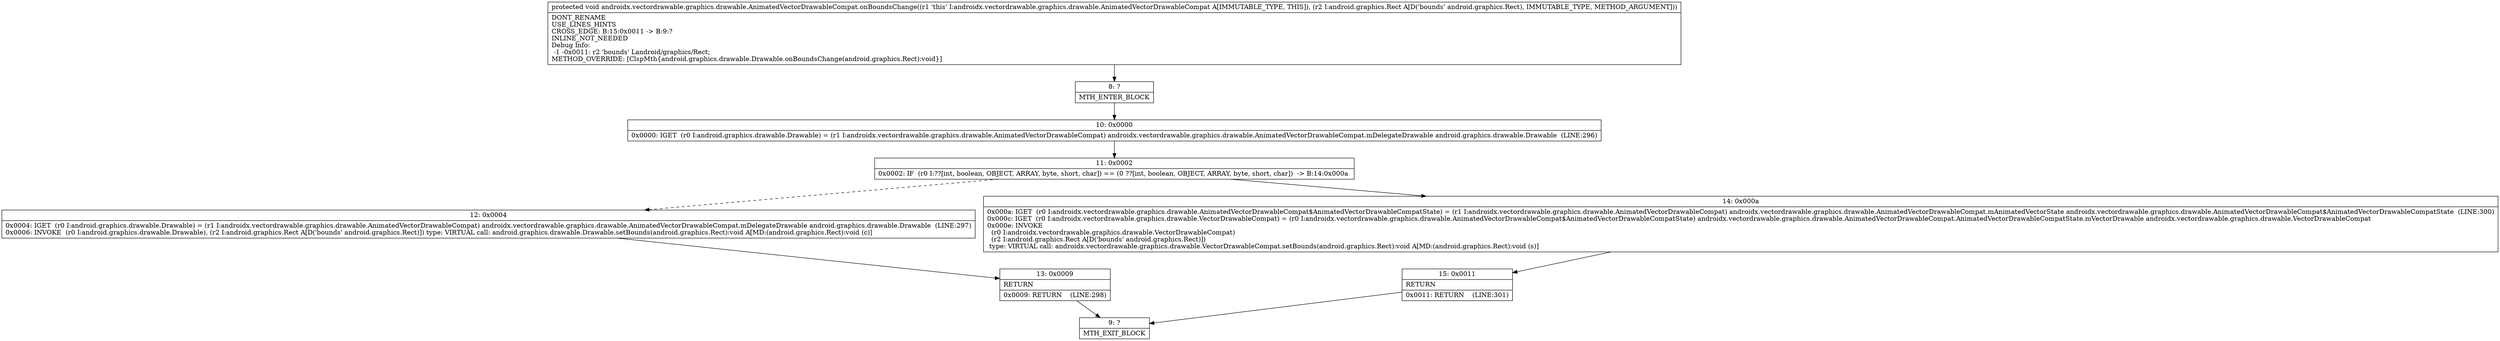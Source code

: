 digraph "CFG forandroidx.vectordrawable.graphics.drawable.AnimatedVectorDrawableCompat.onBoundsChange(Landroid\/graphics\/Rect;)V" {
Node_8 [shape=record,label="{8\:\ ?|MTH_ENTER_BLOCK\l}"];
Node_10 [shape=record,label="{10\:\ 0x0000|0x0000: IGET  (r0 I:android.graphics.drawable.Drawable) = (r1 I:androidx.vectordrawable.graphics.drawable.AnimatedVectorDrawableCompat) androidx.vectordrawable.graphics.drawable.AnimatedVectorDrawableCompat.mDelegateDrawable android.graphics.drawable.Drawable  (LINE:296)\l}"];
Node_11 [shape=record,label="{11\:\ 0x0002|0x0002: IF  (r0 I:??[int, boolean, OBJECT, ARRAY, byte, short, char]) == (0 ??[int, boolean, OBJECT, ARRAY, byte, short, char])  \-\> B:14:0x000a \l}"];
Node_12 [shape=record,label="{12\:\ 0x0004|0x0004: IGET  (r0 I:android.graphics.drawable.Drawable) = (r1 I:androidx.vectordrawable.graphics.drawable.AnimatedVectorDrawableCompat) androidx.vectordrawable.graphics.drawable.AnimatedVectorDrawableCompat.mDelegateDrawable android.graphics.drawable.Drawable  (LINE:297)\l0x0006: INVOKE  (r0 I:android.graphics.drawable.Drawable), (r2 I:android.graphics.Rect A[D('bounds' android.graphics.Rect)]) type: VIRTUAL call: android.graphics.drawable.Drawable.setBounds(android.graphics.Rect):void A[MD:(android.graphics.Rect):void (c)]\l}"];
Node_13 [shape=record,label="{13\:\ 0x0009|RETURN\l|0x0009: RETURN    (LINE:298)\l}"];
Node_9 [shape=record,label="{9\:\ ?|MTH_EXIT_BLOCK\l}"];
Node_14 [shape=record,label="{14\:\ 0x000a|0x000a: IGET  (r0 I:androidx.vectordrawable.graphics.drawable.AnimatedVectorDrawableCompat$AnimatedVectorDrawableCompatState) = (r1 I:androidx.vectordrawable.graphics.drawable.AnimatedVectorDrawableCompat) androidx.vectordrawable.graphics.drawable.AnimatedVectorDrawableCompat.mAnimatedVectorState androidx.vectordrawable.graphics.drawable.AnimatedVectorDrawableCompat$AnimatedVectorDrawableCompatState  (LINE:300)\l0x000c: IGET  (r0 I:androidx.vectordrawable.graphics.drawable.VectorDrawableCompat) = (r0 I:androidx.vectordrawable.graphics.drawable.AnimatedVectorDrawableCompat$AnimatedVectorDrawableCompatState) androidx.vectordrawable.graphics.drawable.AnimatedVectorDrawableCompat.AnimatedVectorDrawableCompatState.mVectorDrawable androidx.vectordrawable.graphics.drawable.VectorDrawableCompat \l0x000e: INVOKE  \l  (r0 I:androidx.vectordrawable.graphics.drawable.VectorDrawableCompat)\l  (r2 I:android.graphics.Rect A[D('bounds' android.graphics.Rect)])\l type: VIRTUAL call: androidx.vectordrawable.graphics.drawable.VectorDrawableCompat.setBounds(android.graphics.Rect):void A[MD:(android.graphics.Rect):void (s)]\l}"];
Node_15 [shape=record,label="{15\:\ 0x0011|RETURN\l|0x0011: RETURN    (LINE:301)\l}"];
MethodNode[shape=record,label="{protected void androidx.vectordrawable.graphics.drawable.AnimatedVectorDrawableCompat.onBoundsChange((r1 'this' I:androidx.vectordrawable.graphics.drawable.AnimatedVectorDrawableCompat A[IMMUTABLE_TYPE, THIS]), (r2 I:android.graphics.Rect A[D('bounds' android.graphics.Rect), IMMUTABLE_TYPE, METHOD_ARGUMENT]))  | DONT_RENAME\lUSE_LINES_HINTS\lCROSS_EDGE: B:15:0x0011 \-\> B:9:?\lINLINE_NOT_NEEDED\lDebug Info:\l  \-1 \-0x0011: r2 'bounds' Landroid\/graphics\/Rect;\lMETHOD_OVERRIDE: [ClspMth\{android.graphics.drawable.Drawable.onBoundsChange(android.graphics.Rect):void\}]\l}"];
MethodNode -> Node_8;Node_8 -> Node_10;
Node_10 -> Node_11;
Node_11 -> Node_12[style=dashed];
Node_11 -> Node_14;
Node_12 -> Node_13;
Node_13 -> Node_9;
Node_14 -> Node_15;
Node_15 -> Node_9;
}

